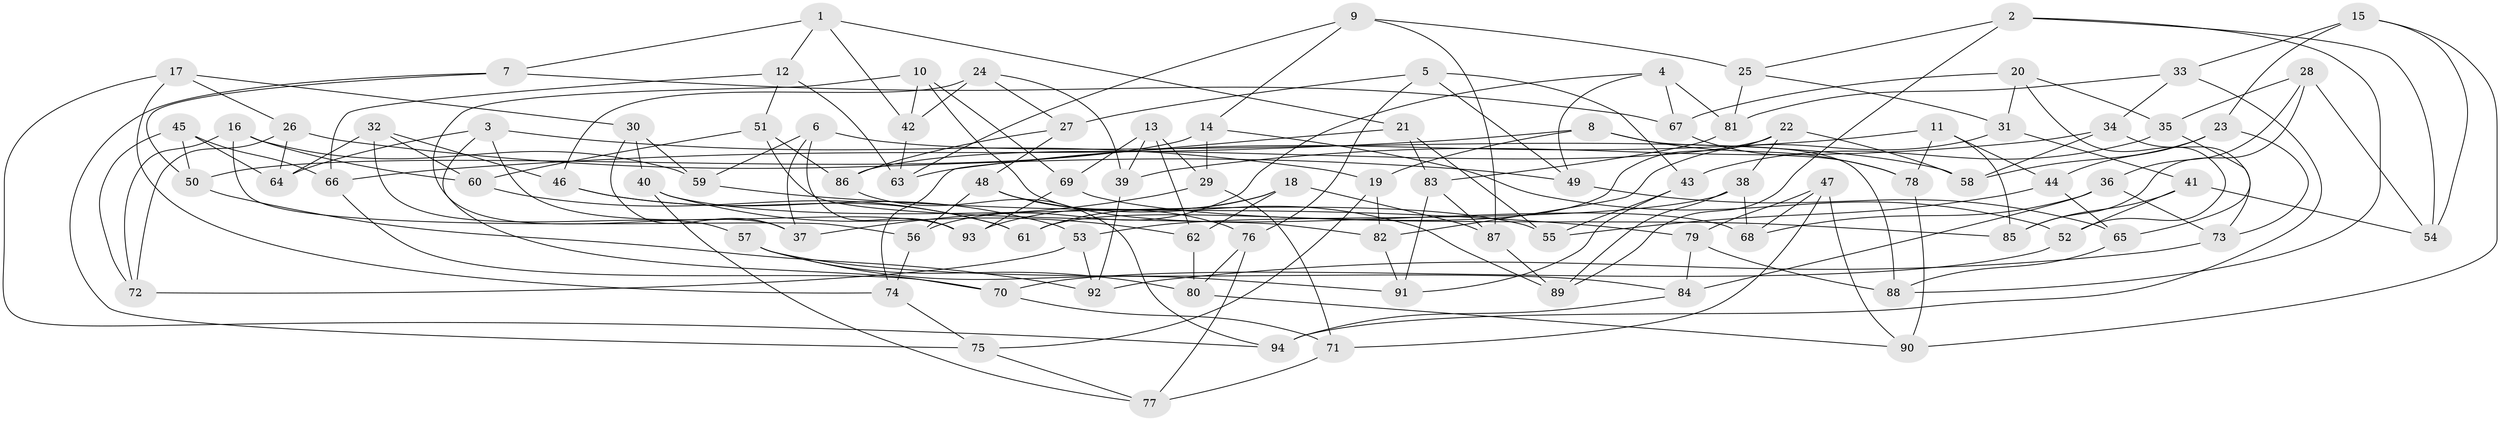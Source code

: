 // coarse degree distribution, {4: 0.6461538461538462, 6: 0.23076923076923078, 9: 0.046153846153846156, 3: 0.03076923076923077, 8: 0.03076923076923077, 5: 0.015384615384615385}
// Generated by graph-tools (version 1.1) at 2025/20/03/04/25 18:20:56]
// undirected, 94 vertices, 188 edges
graph export_dot {
graph [start="1"]
  node [color=gray90,style=filled];
  1;
  2;
  3;
  4;
  5;
  6;
  7;
  8;
  9;
  10;
  11;
  12;
  13;
  14;
  15;
  16;
  17;
  18;
  19;
  20;
  21;
  22;
  23;
  24;
  25;
  26;
  27;
  28;
  29;
  30;
  31;
  32;
  33;
  34;
  35;
  36;
  37;
  38;
  39;
  40;
  41;
  42;
  43;
  44;
  45;
  46;
  47;
  48;
  49;
  50;
  51;
  52;
  53;
  54;
  55;
  56;
  57;
  58;
  59;
  60;
  61;
  62;
  63;
  64;
  65;
  66;
  67;
  68;
  69;
  70;
  71;
  72;
  73;
  74;
  75;
  76;
  77;
  78;
  79;
  80;
  81;
  82;
  83;
  84;
  85;
  86;
  87;
  88;
  89;
  90;
  91;
  92;
  93;
  94;
  1 -- 42;
  1 -- 12;
  1 -- 21;
  1 -- 7;
  2 -- 88;
  2 -- 54;
  2 -- 25;
  2 -- 89;
  3 -- 64;
  3 -- 70;
  3 -- 93;
  3 -- 19;
  4 -- 49;
  4 -- 56;
  4 -- 81;
  4 -- 67;
  5 -- 76;
  5 -- 43;
  5 -- 49;
  5 -- 27;
  6 -- 93;
  6 -- 59;
  6 -- 58;
  6 -- 37;
  7 -- 50;
  7 -- 75;
  7 -- 67;
  8 -- 66;
  8 -- 19;
  8 -- 88;
  8 -- 78;
  9 -- 25;
  9 -- 87;
  9 -- 63;
  9 -- 14;
  10 -- 68;
  10 -- 42;
  10 -- 37;
  10 -- 69;
  11 -- 78;
  11 -- 44;
  11 -- 85;
  11 -- 63;
  12 -- 51;
  12 -- 63;
  12 -- 66;
  13 -- 62;
  13 -- 39;
  13 -- 69;
  13 -- 29;
  14 -- 52;
  14 -- 29;
  14 -- 50;
  15 -- 33;
  15 -- 90;
  15 -- 54;
  15 -- 23;
  16 -- 56;
  16 -- 72;
  16 -- 59;
  16 -- 60;
  17 -- 30;
  17 -- 26;
  17 -- 94;
  17 -- 74;
  18 -- 93;
  18 -- 62;
  18 -- 61;
  18 -- 87;
  19 -- 75;
  19 -- 82;
  20 -- 35;
  20 -- 31;
  20 -- 67;
  20 -- 52;
  21 -- 55;
  21 -- 83;
  21 -- 74;
  22 -- 61;
  22 -- 86;
  22 -- 58;
  22 -- 38;
  23 -- 44;
  23 -- 73;
  23 -- 58;
  24 -- 39;
  24 -- 42;
  24 -- 46;
  24 -- 27;
  25 -- 81;
  25 -- 31;
  26 -- 72;
  26 -- 49;
  26 -- 64;
  27 -- 86;
  27 -- 48;
  28 -- 35;
  28 -- 54;
  28 -- 85;
  28 -- 36;
  29 -- 37;
  29 -- 71;
  30 -- 40;
  30 -- 59;
  30 -- 37;
  31 -- 41;
  31 -- 82;
  32 -- 46;
  32 -- 60;
  32 -- 64;
  32 -- 57;
  33 -- 81;
  33 -- 34;
  33 -- 94;
  34 -- 39;
  34 -- 58;
  34 -- 73;
  35 -- 65;
  35 -- 43;
  36 -- 84;
  36 -- 73;
  36 -- 68;
  38 -- 89;
  38 -- 68;
  38 -- 53;
  39 -- 92;
  40 -- 62;
  40 -- 55;
  40 -- 77;
  41 -- 54;
  41 -- 52;
  41 -- 85;
  42 -- 63;
  43 -- 55;
  43 -- 91;
  44 -- 55;
  44 -- 65;
  45 -- 72;
  45 -- 64;
  45 -- 50;
  45 -- 66;
  46 -- 61;
  46 -- 53;
  47 -- 90;
  47 -- 79;
  47 -- 68;
  47 -- 71;
  48 -- 56;
  48 -- 76;
  48 -- 89;
  49 -- 65;
  50 -- 92;
  51 -- 82;
  51 -- 86;
  51 -- 60;
  52 -- 70;
  53 -- 92;
  53 -- 72;
  56 -- 74;
  57 -- 91;
  57 -- 84;
  57 -- 80;
  59 -- 79;
  60 -- 61;
  62 -- 80;
  65 -- 88;
  66 -- 70;
  67 -- 78;
  69 -- 93;
  69 -- 85;
  70 -- 71;
  71 -- 77;
  73 -- 92;
  74 -- 75;
  75 -- 77;
  76 -- 77;
  76 -- 80;
  78 -- 90;
  79 -- 84;
  79 -- 88;
  80 -- 90;
  81 -- 83;
  82 -- 91;
  83 -- 91;
  83 -- 87;
  84 -- 94;
  86 -- 94;
  87 -- 89;
}
